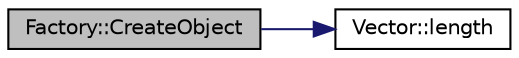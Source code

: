 digraph "Factory::CreateObject"
{
  edge [fontname="Helvetica",fontsize="10",labelfontname="Helvetica",labelfontsize="10"];
  node [fontname="Helvetica",fontsize="10",shape=record];
  rankdir="LR";
  Node17 [label="Factory::CreateObject",height=0.2,width=0.4,color="black", fillcolor="grey75", style="filled", fontcolor="black"];
  Node17 -> Node18 [color="midnightblue",fontsize="10",style="solid",fontname="Helvetica"];
  Node18 [label="Vector::length",height=0.2,width=0.4,color="black", fillcolor="white", style="filled",URL="$class_vector.html#adbca5660e5a4b4e6efe0b48b0851df38",tooltip="Metoda szablonu vector<> obliczająca odległość dwóch wektorów od siebie. "];
}

